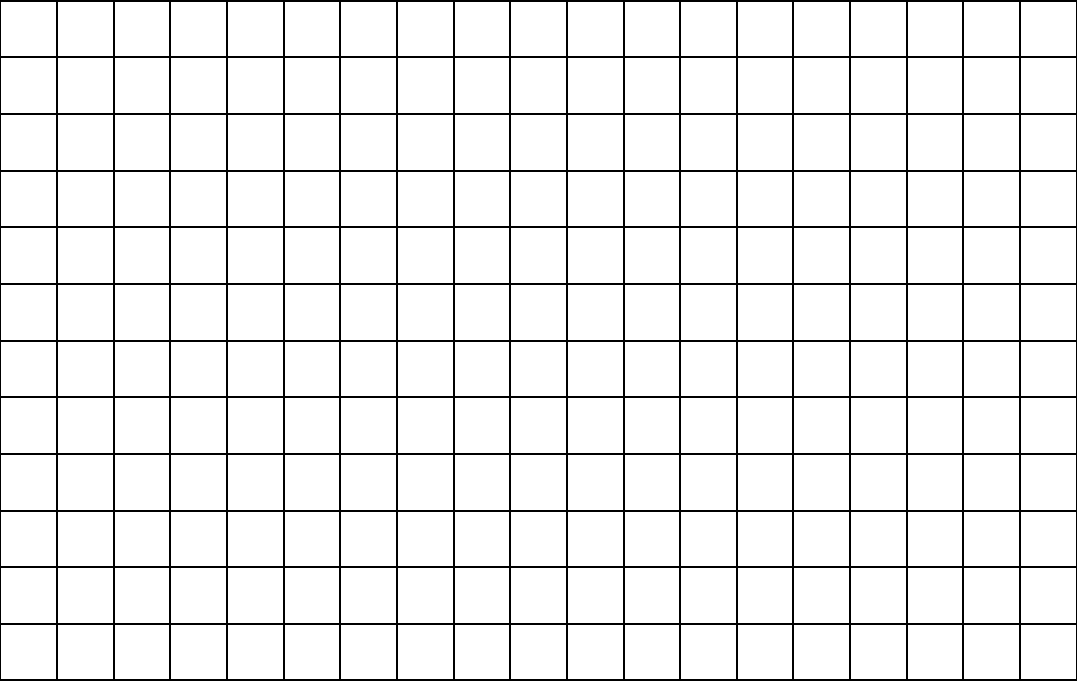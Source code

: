real paperwidth = 8.5inches;
real paperheight = 11inches;
real width = paperwidth - 1inches; // margins
real height = (paperheight - 1inches - .5inches) / 2; // margins + spacing
real gridspacing = 1cm;
int nwidth = floor(width/gridspacing);
int nheight = floor(height/gridspacing);
width = nwidth*gridspacing; 
height = nheight*gridspacing;
size(width, 0);
for(int i = 0; i <= nwidth; ++i)
  draw((gridspacing*i,0)--(gridspacing*i,height));
for(int j = 0; j <= nheight; ++j)
  draw((0,gridspacing*j)--(width,gridspacing*j));


